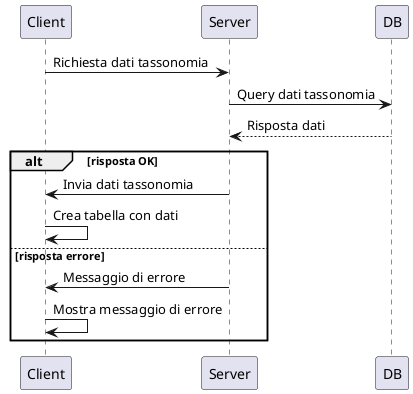 @startuml Ottieni_tassonomie_Sequenza
participant Client
participant Server
participant DB

Client -> Server : Richiesta dati tassonomia
Server -> DB : Query dati tassonomia
DB --> Server : Risposta dati

alt risposta OK
    Server -> Client : Invia dati tassonomia
    Client -> Client : Crea tabella con dati
else risposta errore
    Server -> Client : Messaggio di errore
    Client -> Client : Mostra messaggio di errore
end
@enduml
